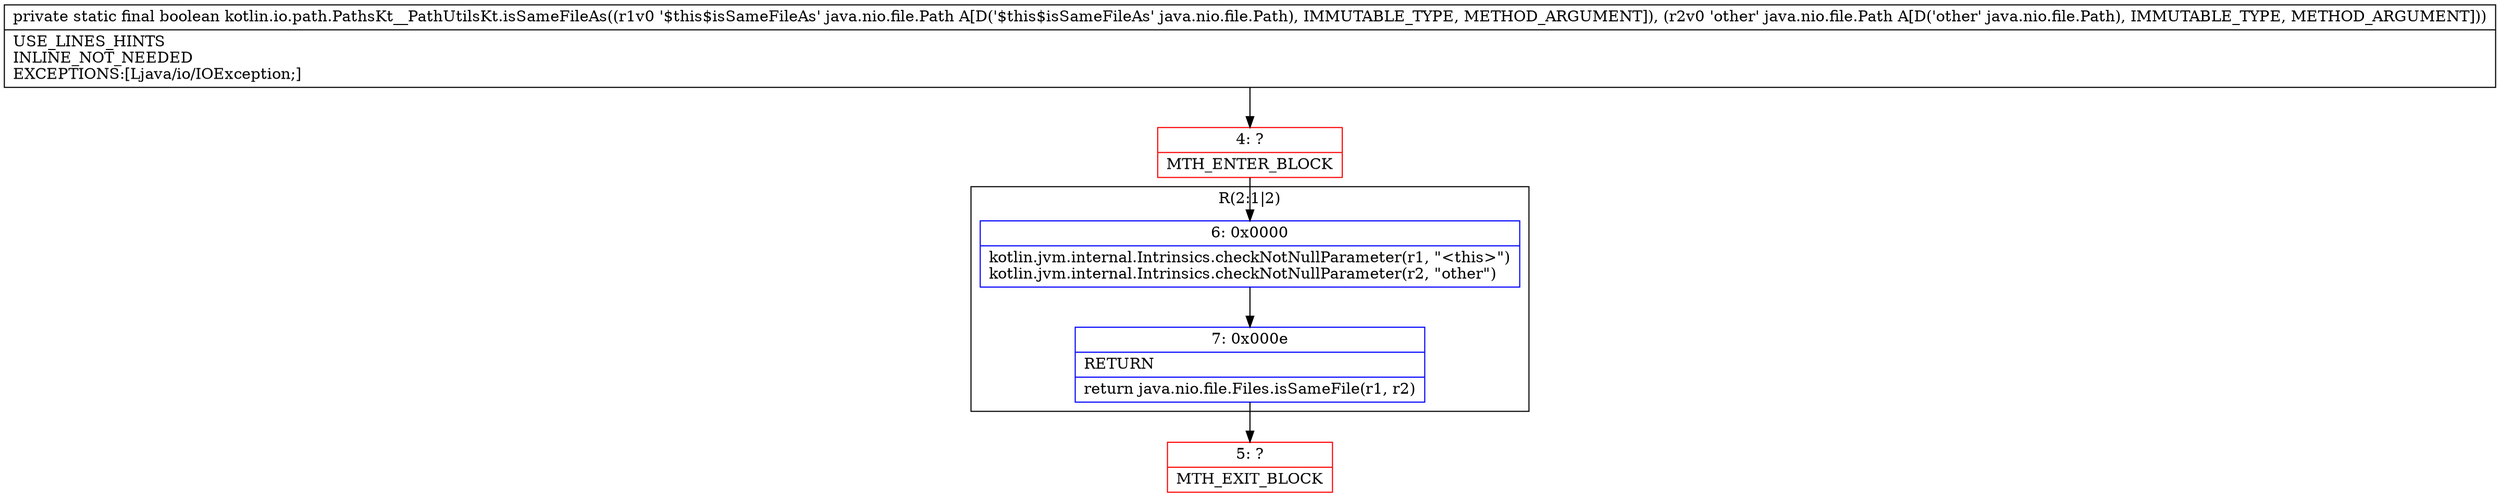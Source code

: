 digraph "CFG forkotlin.io.path.PathsKt__PathUtilsKt.isSameFileAs(Ljava\/nio\/file\/Path;Ljava\/nio\/file\/Path;)Z" {
subgraph cluster_Region_454394506 {
label = "R(2:1|2)";
node [shape=record,color=blue];
Node_6 [shape=record,label="{6\:\ 0x0000|kotlin.jvm.internal.Intrinsics.checkNotNullParameter(r1, \"\<this\>\")\lkotlin.jvm.internal.Intrinsics.checkNotNullParameter(r2, \"other\")\l}"];
Node_7 [shape=record,label="{7\:\ 0x000e|RETURN\l|return java.nio.file.Files.isSameFile(r1, r2)\l}"];
}
Node_4 [shape=record,color=red,label="{4\:\ ?|MTH_ENTER_BLOCK\l}"];
Node_5 [shape=record,color=red,label="{5\:\ ?|MTH_EXIT_BLOCK\l}"];
MethodNode[shape=record,label="{private static final boolean kotlin.io.path.PathsKt__PathUtilsKt.isSameFileAs((r1v0 '$this$isSameFileAs' java.nio.file.Path A[D('$this$isSameFileAs' java.nio.file.Path), IMMUTABLE_TYPE, METHOD_ARGUMENT]), (r2v0 'other' java.nio.file.Path A[D('other' java.nio.file.Path), IMMUTABLE_TYPE, METHOD_ARGUMENT]))  | USE_LINES_HINTS\lINLINE_NOT_NEEDED\lEXCEPTIONS:[Ljava\/io\/IOException;]\l}"];
MethodNode -> Node_4;Node_6 -> Node_7;
Node_7 -> Node_5;
Node_4 -> Node_6;
}

